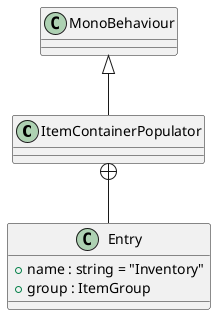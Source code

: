 @startuml
class ItemContainerPopulator {
}
class Entry {
    + name : string = "Inventory"
    + group : ItemGroup
}
MonoBehaviour <|-- ItemContainerPopulator
ItemContainerPopulator +-- Entry
@enduml
